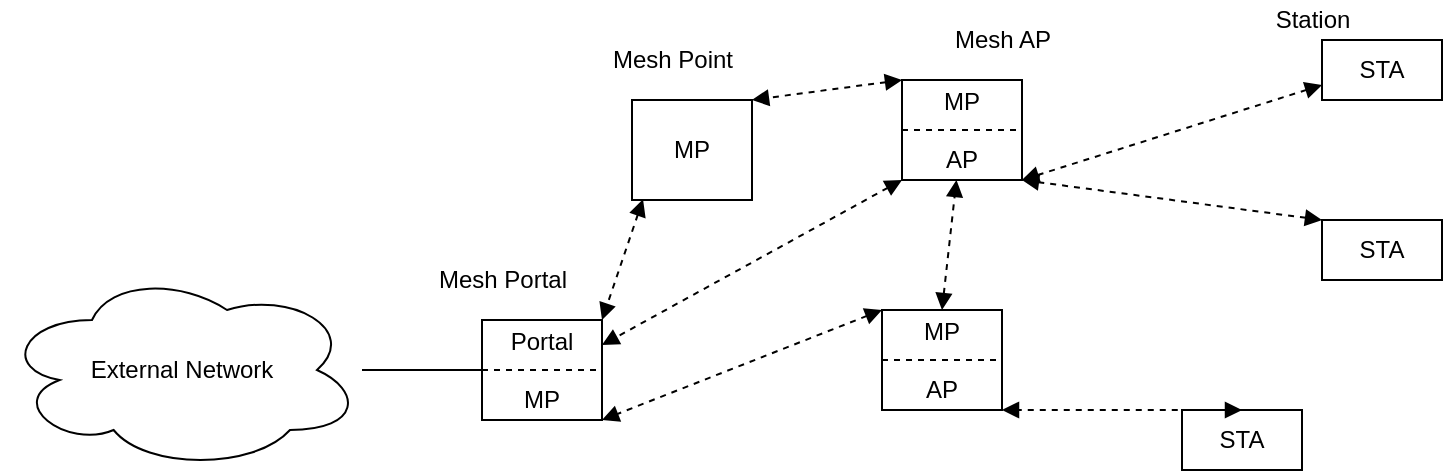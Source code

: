 <mxfile version="16.1.2" type="device"><diagram id="KW3aD_oIgSpxHRYjzuF8" name="Page-1"><mxGraphModel dx="1127" dy="732" grid="1" gridSize="10" guides="1" tooltips="1" connect="1" arrows="1" fold="1" page="1" pageScale="1" pageWidth="850" pageHeight="1100" math="0" shadow="0"><root><mxCell id="0"/><mxCell id="1" parent="0"/><mxCell id="3S326qXQ0KPKzg6RP4cV-3" value="" style="edgeStyle=orthogonalEdgeStyle;rounded=0;orthogonalLoop=1;jettySize=auto;html=1;endArrow=none;endFill=0;" edge="1" parent="1" source="3S326qXQ0KPKzg6RP4cV-1" target="3S326qXQ0KPKzg6RP4cV-2"><mxGeometry relative="1" as="geometry"/></mxCell><mxCell id="3S326qXQ0KPKzg6RP4cV-1" value="External Network" style="ellipse;shape=cloud;whiteSpace=wrap;html=1;" vertex="1" parent="1"><mxGeometry x="80" y="315" width="180" height="100" as="geometry"/></mxCell><mxCell id="3S326qXQ0KPKzg6RP4cV-2" value="Portal&lt;br&gt;&lt;br&gt;MP" style="whiteSpace=wrap;html=1;" vertex="1" parent="1"><mxGeometry x="320" y="340" width="60" height="50" as="geometry"/></mxCell><mxCell id="3S326qXQ0KPKzg6RP4cV-4" value="MP" style="whiteSpace=wrap;html=1;" vertex="1" parent="1"><mxGeometry x="395" y="230" width="60" height="50" as="geometry"/></mxCell><mxCell id="3S326qXQ0KPKzg6RP4cV-6" value="Mesh Portal" style="text;html=1;align=center;verticalAlign=middle;resizable=0;points=[];autosize=1;strokeColor=none;fillColor=none;" vertex="1" parent="1"><mxGeometry x="290" y="310" width="80" height="20" as="geometry"/></mxCell><mxCell id="3S326qXQ0KPKzg6RP4cV-8" value="" style="endArrow=none;dashed=1;html=1;rounded=0;exitX=0;exitY=0.5;exitDx=0;exitDy=0;entryX=1;entryY=0.5;entryDx=0;entryDy=0;" edge="1" parent="1" source="3S326qXQ0KPKzg6RP4cV-2" target="3S326qXQ0KPKzg6RP4cV-2"><mxGeometry width="50" height="50" relative="1" as="geometry"><mxPoint x="440" y="360" as="sourcePoint"/><mxPoint x="490" y="310" as="targetPoint"/></mxGeometry></mxCell><mxCell id="3S326qXQ0KPKzg6RP4cV-11" value="Mesh Point" style="text;html=1;align=center;verticalAlign=middle;resizable=0;points=[];autosize=1;strokeColor=none;fillColor=none;" vertex="1" parent="1"><mxGeometry x="375" y="200" width="80" height="20" as="geometry"/></mxCell><mxCell id="3S326qXQ0KPKzg6RP4cV-14" value="MP&lt;br&gt;&lt;br&gt;AP" style="whiteSpace=wrap;html=1;" vertex="1" parent="1"><mxGeometry x="530" y="220" width="60" height="50" as="geometry"/></mxCell><mxCell id="3S326qXQ0KPKzg6RP4cV-15" value="" style="endArrow=none;dashed=1;html=1;rounded=0;exitX=0;exitY=0.5;exitDx=0;exitDy=0;entryX=1;entryY=0.5;entryDx=0;entryDy=0;" edge="1" parent="1" source="3S326qXQ0KPKzg6RP4cV-14" target="3S326qXQ0KPKzg6RP4cV-14"><mxGeometry width="50" height="50" relative="1" as="geometry"><mxPoint x="660" y="480" as="sourcePoint"/><mxPoint x="710" y="430" as="targetPoint"/></mxGeometry></mxCell><mxCell id="3S326qXQ0KPKzg6RP4cV-16" value="MP&lt;br&gt;&lt;br&gt;AP" style="whiteSpace=wrap;html=1;" vertex="1" parent="1"><mxGeometry x="520" y="335" width="60" height="50" as="geometry"/></mxCell><mxCell id="3S326qXQ0KPKzg6RP4cV-17" value="" style="endArrow=none;dashed=1;html=1;rounded=0;exitX=0;exitY=0.5;exitDx=0;exitDy=0;entryX=1;entryY=0.5;entryDx=0;entryDy=0;" edge="1" parent="1" source="3S326qXQ0KPKzg6RP4cV-16" target="3S326qXQ0KPKzg6RP4cV-16"><mxGeometry width="50" height="50" relative="1" as="geometry"><mxPoint x="340" y="460" as="sourcePoint"/><mxPoint x="390" y="410" as="targetPoint"/></mxGeometry></mxCell><mxCell id="3S326qXQ0KPKzg6RP4cV-21" value="" style="endArrow=block;dashed=1;html=1;rounded=0;entryX=1;entryY=1;entryDx=0;entryDy=0;startArrow=block;startFill=1;endFill=1;exitX=0;exitY=0;exitDx=0;exitDy=0;" edge="1" parent="1" source="3S326qXQ0KPKzg6RP4cV-16" target="3S326qXQ0KPKzg6RP4cV-2"><mxGeometry width="50" height="50" relative="1" as="geometry"><mxPoint x="340" y="440" as="sourcePoint"/><mxPoint x="390" y="390" as="targetPoint"/></mxGeometry></mxCell><mxCell id="3S326qXQ0KPKzg6RP4cV-22" value="" style="endArrow=block;dashed=1;html=1;rounded=0;entryX=1;entryY=0.25;entryDx=0;entryDy=0;exitX=0;exitY=1;exitDx=0;exitDy=0;startArrow=block;startFill=1;endFill=1;" edge="1" parent="1" source="3S326qXQ0KPKzg6RP4cV-14" target="3S326qXQ0KPKzg6RP4cV-2"><mxGeometry width="50" height="50" relative="1" as="geometry"><mxPoint x="460" y="450" as="sourcePoint"/><mxPoint x="500" y="400.0" as="targetPoint"/></mxGeometry></mxCell><mxCell id="3S326qXQ0KPKzg6RP4cV-23" value="" style="endArrow=block;dashed=1;html=1;rounded=0;entryX=1;entryY=0;entryDx=0;entryDy=0;exitX=0;exitY=0;exitDx=0;exitDy=0;startArrow=block;startFill=1;endFill=1;" edge="1" parent="1" source="3S326qXQ0KPKzg6RP4cV-14" target="3S326qXQ0KPKzg6RP4cV-4"><mxGeometry width="50" height="50" relative="1" as="geometry"><mxPoint x="360" y="460" as="sourcePoint"/><mxPoint x="400" y="410.0" as="targetPoint"/></mxGeometry></mxCell><mxCell id="3S326qXQ0KPKzg6RP4cV-24" value="" style="endArrow=block;dashed=1;html=1;rounded=0;exitX=0.5;exitY=0;exitDx=0;exitDy=0;startArrow=block;startFill=1;endFill=1;" edge="1" parent="1" source="3S326qXQ0KPKzg6RP4cV-16" target="3S326qXQ0KPKzg6RP4cV-14"><mxGeometry width="50" height="50" relative="1" as="geometry"><mxPoint x="370" y="470" as="sourcePoint"/><mxPoint x="410" y="420.0" as="targetPoint"/></mxGeometry></mxCell><mxCell id="3S326qXQ0KPKzg6RP4cV-25" value="Mesh AP" style="text;html=1;align=center;verticalAlign=middle;resizable=0;points=[];autosize=1;strokeColor=none;fillColor=none;" vertex="1" parent="1"><mxGeometry x="550" y="190" width="60" height="20" as="geometry"/></mxCell><mxCell id="3S326qXQ0KPKzg6RP4cV-26" value="STA" style="whiteSpace=wrap;html=1;" vertex="1" parent="1"><mxGeometry x="670" y="385" width="60" height="30" as="geometry"/></mxCell><mxCell id="3S326qXQ0KPKzg6RP4cV-27" value="STA" style="whiteSpace=wrap;html=1;" vertex="1" parent="1"><mxGeometry x="740" y="290" width="60" height="30" as="geometry"/></mxCell><mxCell id="3S326qXQ0KPKzg6RP4cV-28" value="STA" style="whiteSpace=wrap;html=1;" vertex="1" parent="1"><mxGeometry x="740" y="200" width="60" height="30" as="geometry"/></mxCell><mxCell id="3S326qXQ0KPKzg6RP4cV-29" value="" style="endArrow=block;dashed=1;html=1;rounded=0;exitX=0.5;exitY=0;exitDx=0;exitDy=0;startArrow=block;startFill=1;endFill=1;entryX=1;entryY=1;entryDx=0;entryDy=0;" edge="1" parent="1" source="3S326qXQ0KPKzg6RP4cV-26" target="3S326qXQ0KPKzg6RP4cV-16"><mxGeometry width="50" height="50" relative="1" as="geometry"><mxPoint x="260" y="540" as="sourcePoint"/><mxPoint x="310" y="490" as="targetPoint"/></mxGeometry></mxCell><mxCell id="3S326qXQ0KPKzg6RP4cV-30" value="" style="endArrow=block;dashed=1;html=1;rounded=0;exitX=0;exitY=0;exitDx=0;exitDy=0;entryX=1;entryY=1;entryDx=0;entryDy=0;startArrow=block;startFill=1;endFill=1;" edge="1" parent="1" source="3S326qXQ0KPKzg6RP4cV-27" target="3S326qXQ0KPKzg6RP4cV-14"><mxGeometry width="50" height="50" relative="1" as="geometry"><mxPoint x="520" y="530" as="sourcePoint"/><mxPoint x="540" y="480" as="targetPoint"/></mxGeometry></mxCell><mxCell id="3S326qXQ0KPKzg6RP4cV-31" value="" style="endArrow=block;dashed=1;html=1;rounded=0;exitX=0;exitY=0.75;exitDx=0;exitDy=0;entryX=1;entryY=1;entryDx=0;entryDy=0;startArrow=block;startFill=1;endFill=1;" edge="1" parent="1" source="3S326qXQ0KPKzg6RP4cV-28" target="3S326qXQ0KPKzg6RP4cV-14"><mxGeometry width="50" height="50" relative="1" as="geometry"><mxPoint x="310" y="560" as="sourcePoint"/><mxPoint x="330" y="510" as="targetPoint"/></mxGeometry></mxCell><mxCell id="3S326qXQ0KPKzg6RP4cV-35" value="" style="endArrow=block;dashed=1;html=1;rounded=0;entryX=1;entryY=0;entryDx=0;entryDy=0;exitX=0.092;exitY=0.993;exitDx=0;exitDy=0;startArrow=block;startFill=1;endFill=1;exitPerimeter=0;" edge="1" parent="1" source="3S326qXQ0KPKzg6RP4cV-4" target="3S326qXQ0KPKzg6RP4cV-2"><mxGeometry width="50" height="50" relative="1" as="geometry"><mxPoint x="412.5" y="275.0" as="sourcePoint"/><mxPoint x="247.5" y="365" as="targetPoint"/></mxGeometry></mxCell><mxCell id="3S326qXQ0KPKzg6RP4cV-38" value="Station" style="text;html=1;align=center;verticalAlign=middle;resizable=0;points=[];autosize=1;strokeColor=none;fillColor=none;" vertex="1" parent="1"><mxGeometry x="710" y="180" width="50" height="20" as="geometry"/></mxCell></root></mxGraphModel></diagram></mxfile>